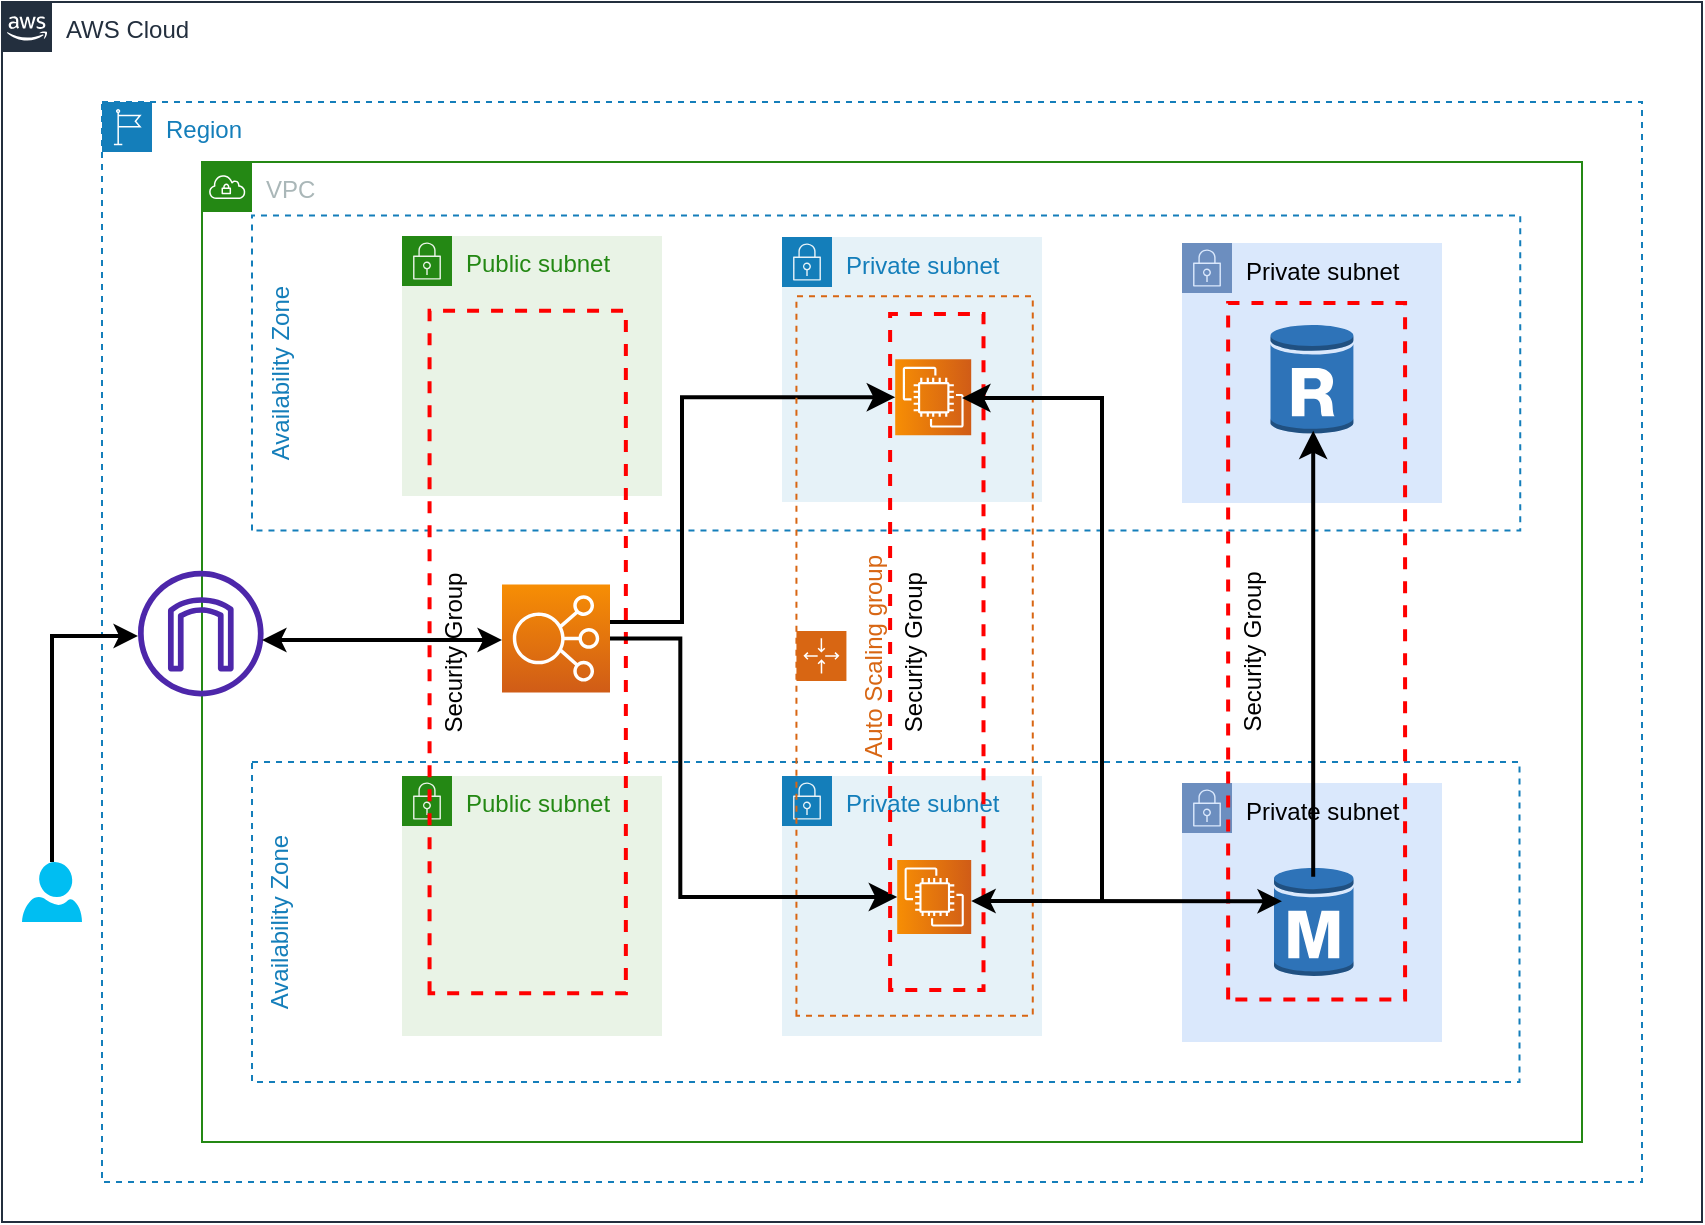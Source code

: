 <mxfile version="21.5.0" type="device">
  <diagram name="Page-1" id="t6jgBC7ULfi_Fj_Ai13D">
    <mxGraphModel dx="1098" dy="828" grid="1" gridSize="10" guides="1" tooltips="1" connect="1" arrows="1" fold="1" page="1" pageScale="1" pageWidth="850" pageHeight="1100" math="0" shadow="0">
      <root>
        <mxCell id="0" />
        <mxCell id="1" parent="0" />
        <mxCell id="vUmalU_I4k1XUq3LFow7-1" value="AWS Cloud" style="points=[[0,0],[0.25,0],[0.5,0],[0.75,0],[1,0],[1,0.25],[1,0.5],[1,0.75],[1,1],[0.75,1],[0.5,1],[0.25,1],[0,1],[0,0.75],[0,0.5],[0,0.25]];outlineConnect=0;gradientColor=none;html=1;whiteSpace=wrap;fontSize=12;fontStyle=0;container=1;pointerEvents=0;collapsible=0;recursiveResize=0;shape=mxgraph.aws4.group;grIcon=mxgraph.aws4.group_aws_cloud_alt;strokeColor=#232F3E;fillColor=none;verticalAlign=top;align=left;spacingLeft=30;fontColor=#232F3E;dashed=0;" parent="1" vertex="1">
          <mxGeometry y="90" width="850" height="610" as="geometry" />
        </mxCell>
        <mxCell id="vUmalU_I4k1XUq3LFow7-111" value="" style="verticalLabelPosition=bottom;html=1;verticalAlign=top;align=center;strokeColor=none;fillColor=#00BEF2;shape=mxgraph.azure.user;" parent="vUmalU_I4k1XUq3LFow7-1" vertex="1">
          <mxGeometry x="10" y="430" width="30" height="30" as="geometry" />
        </mxCell>
        <mxCell id="vUmalU_I4k1XUq3LFow7-2" value="Region" style="points=[[0,0],[0.25,0],[0.5,0],[0.75,0],[1,0],[1,0.25],[1,0.5],[1,0.75],[1,1],[0.75,1],[0.5,1],[0.25,1],[0,1],[0,0.75],[0,0.5],[0,0.25]];outlineConnect=0;gradientColor=none;html=1;whiteSpace=wrap;fontSize=12;fontStyle=0;container=1;pointerEvents=0;collapsible=0;recursiveResize=0;shape=mxgraph.aws4.group;grIcon=mxgraph.aws4.group_region;strokeColor=#147EBA;fillColor=none;verticalAlign=top;align=left;spacingLeft=30;fontColor=#147EBA;dashed=1;" parent="1" vertex="1">
          <mxGeometry x="50" y="140" width="770" height="540" as="geometry" />
        </mxCell>
        <mxCell id="vUmalU_I4k1XUq3LFow7-3" value="VPC" style="points=[[0,0],[0.25,0],[0.5,0],[0.75,0],[1,0],[1,0.25],[1,0.5],[1,0.75],[1,1],[0.75,1],[0.5,1],[0.25,1],[0,1],[0,0.75],[0,0.5],[0,0.25]];outlineConnect=0;gradientColor=none;html=1;whiteSpace=wrap;fontSize=12;fontStyle=0;container=1;pointerEvents=0;collapsible=0;recursiveResize=0;shape=mxgraph.aws4.group;grIcon=mxgraph.aws4.group_vpc;strokeColor=#248814;fillColor=none;verticalAlign=top;align=left;spacingLeft=30;fontColor=#AAB7B8;dashed=0;" parent="1" vertex="1">
          <mxGeometry x="100" y="170" width="690" height="490" as="geometry" />
        </mxCell>
        <mxCell id="vUmalU_I4k1XUq3LFow7-5" value="Availability Zone" style="fillColor=none;strokeColor=#147EBA;dashed=1;verticalAlign=top;fontStyle=0;fontColor=#147EBA;whiteSpace=wrap;html=1;direction=south;rotation=-90;" parent="vUmalU_I4k1XUq3LFow7-3" vertex="1">
          <mxGeometry x="261.88" y="63.13" width="160" height="633.75" as="geometry" />
        </mxCell>
        <mxCell id="vUmalU_I4k1XUq3LFow7-4" value="Availability Zone" style="fillColor=none;strokeColor=#147EBA;dashed=1;verticalAlign=top;fontStyle=0;fontColor=#147EBA;whiteSpace=wrap;html=1;rotation=-90;" parent="vUmalU_I4k1XUq3LFow7-3" vertex="1">
          <mxGeometry x="263.31" y="-211.55" width="157.5" height="634.12" as="geometry" />
        </mxCell>
        <mxCell id="vUmalU_I4k1XUq3LFow7-7" value="Private subnet" style="points=[[0,0],[0.25,0],[0.5,0],[0.75,0],[1,0],[1,0.25],[1,0.5],[1,0.75],[1,1],[0.75,1],[0.5,1],[0.25,1],[0,1],[0,0.75],[0,0.5],[0,0.25]];outlineConnect=0;html=1;whiteSpace=wrap;fontSize=12;fontStyle=0;container=1;pointerEvents=0;collapsible=0;recursiveResize=0;shape=mxgraph.aws4.group;grIcon=mxgraph.aws4.group_security_group;grStroke=0;strokeColor=#6c8ebf;fillColor=#dae8fc;verticalAlign=top;align=left;spacingLeft=30;dashed=0;" parent="vUmalU_I4k1XUq3LFow7-3" vertex="1">
          <mxGeometry x="490" y="40.5" width="130" height="130" as="geometry" />
        </mxCell>
        <mxCell id="vUmalU_I4k1XUq3LFow7-51" style="edgeStyle=orthogonalEdgeStyle;rounded=0;orthogonalLoop=1;jettySize=auto;html=1;exitX=0.5;exitY=0.99;exitDx=0;exitDy=0;exitPerimeter=0;" parent="vUmalU_I4k1XUq3LFow7-7" source="vUmalU_I4k1XUq3LFow7-20" edge="1">
          <mxGeometry relative="1" as="geometry">
            <mxPoint x="65" y="95" as="targetPoint" />
          </mxGeometry>
        </mxCell>
        <mxCell id="vUmalU_I4k1XUq3LFow7-20" value="" style="outlineConnect=0;dashed=0;verticalLabelPosition=bottom;verticalAlign=top;align=center;html=1;shape=mxgraph.aws3.rds_db_instance_read_replica;fillColor=#2E73B8;gradientColor=none;" parent="vUmalU_I4k1XUq3LFow7-7" vertex="1">
          <mxGeometry x="44.25" y="40" width="41.5" height="56" as="geometry" />
        </mxCell>
        <mxCell id="vUmalU_I4k1XUq3LFow7-8" value="Private subnet" style="points=[[0,0],[0.25,0],[0.5,0],[0.75,0],[1,0],[1,0.25],[1,0.5],[1,0.75],[1,1],[0.75,1],[0.5,1],[0.25,1],[0,1],[0,0.75],[0,0.5],[0,0.25]];outlineConnect=0;gradientColor=none;html=1;whiteSpace=wrap;fontSize=12;fontStyle=0;container=1;pointerEvents=0;collapsible=0;recursiveResize=0;shape=mxgraph.aws4.group;grIcon=mxgraph.aws4.group_security_group;grStroke=0;strokeColor=#147EBA;fillColor=#E6F2F8;verticalAlign=top;align=left;spacingLeft=30;fontColor=#147EBA;dashed=0;" parent="vUmalU_I4k1XUq3LFow7-3" vertex="1">
          <mxGeometry x="290" y="307" width="130" height="130" as="geometry" />
        </mxCell>
        <mxCell id="vUmalU_I4k1XUq3LFow7-9" value="Private subnet" style="points=[[0,0],[0.25,0],[0.5,0],[0.75,0],[1,0],[1,0.25],[1,0.5],[1,0.75],[1,1],[0.75,1],[0.5,1],[0.25,1],[0,1],[0,0.75],[0,0.5],[0,0.25]];outlineConnect=0;html=1;whiteSpace=wrap;fontSize=12;fontStyle=0;container=1;pointerEvents=0;collapsible=0;recursiveResize=0;shape=mxgraph.aws4.group;grIcon=mxgraph.aws4.group_security_group;grStroke=0;strokeColor=#6c8ebf;fillColor=#dae8fc;verticalAlign=top;align=left;spacingLeft=30;dashed=0;" parent="vUmalU_I4k1XUq3LFow7-3" vertex="1">
          <mxGeometry x="490" y="310.5" width="130" height="129.5" as="geometry" />
        </mxCell>
        <mxCell id="vUmalU_I4k1XUq3LFow7-21" value="" style="sketch=0;points=[[0,0,0],[0.25,0,0],[0.5,0,0],[0.75,0,0],[1,0,0],[0,1,0],[0.25,1,0],[0.5,1,0],[0.75,1,0],[1,1,0],[0,0.25,0],[0,0.5,0],[0,0.75,0],[1,0.25,0],[1,0.5,0],[1,0.75,0]];outlineConnect=0;fontColor=#232F3E;gradientColor=#F78E04;gradientDirection=north;fillColor=#D05C17;strokeColor=#ffffff;dashed=0;verticalLabelPosition=bottom;verticalAlign=top;align=center;html=1;fontSize=12;fontStyle=0;aspect=fixed;shape=mxgraph.aws4.resourceIcon;resIcon=mxgraph.aws4.elastic_load_balancing;" parent="vUmalU_I4k1XUq3LFow7-3" vertex="1">
          <mxGeometry x="150" y="211.2" width="54" height="54" as="geometry" />
        </mxCell>
        <mxCell id="vUmalU_I4k1XUq3LFow7-64" value="Public subnet" style="points=[[0,0],[0.25,0],[0.5,0],[0.75,0],[1,0],[1,0.25],[1,0.5],[1,0.75],[1,1],[0.75,1],[0.5,1],[0.25,1],[0,1],[0,0.75],[0,0.5],[0,0.25]];outlineConnect=0;gradientColor=none;html=1;whiteSpace=wrap;fontSize=12;fontStyle=0;container=1;pointerEvents=0;collapsible=0;recursiveResize=0;shape=mxgraph.aws4.group;grIcon=mxgraph.aws4.group_security_group;grStroke=0;strokeColor=#248814;fillColor=#E9F3E6;verticalAlign=top;align=left;spacingLeft=30;fontColor=#248814;dashed=0;" parent="vUmalU_I4k1XUq3LFow7-3" vertex="1">
          <mxGeometry x="100" y="37" width="130" height="130" as="geometry" />
        </mxCell>
        <mxCell id="vUmalU_I4k1XUq3LFow7-63" value="Public subnet" style="points=[[0,0],[0.25,0],[0.5,0],[0.75,0],[1,0],[1,0.25],[1,0.5],[1,0.75],[1,1],[0.75,1],[0.5,1],[0.25,1],[0,1],[0,0.75],[0,0.5],[0,0.25]];outlineConnect=0;gradientColor=none;html=1;whiteSpace=wrap;fontSize=12;fontStyle=0;container=1;pointerEvents=0;collapsible=0;recursiveResize=0;shape=mxgraph.aws4.group;grIcon=mxgraph.aws4.group_security_group;grStroke=0;strokeColor=#248814;fillColor=#E9F3E6;verticalAlign=top;align=left;spacingLeft=30;fontColor=#248814;dashed=0;" parent="vUmalU_I4k1XUq3LFow7-3" vertex="1">
          <mxGeometry x="100" y="307" width="130" height="130" as="geometry" />
        </mxCell>
        <mxCell id="vUmalU_I4k1XUq3LFow7-65" value="Private subnet" style="points=[[0,0],[0.25,0],[0.5,0],[0.75,0],[1,0],[1,0.25],[1,0.5],[1,0.75],[1,1],[0.75,1],[0.5,1],[0.25,1],[0,1],[0,0.75],[0,0.5],[0,0.25]];outlineConnect=0;gradientColor=none;html=1;whiteSpace=wrap;fontSize=12;fontStyle=0;container=0;pointerEvents=0;collapsible=0;recursiveResize=0;shape=mxgraph.aws4.group;grIcon=mxgraph.aws4.group_security_group;grStroke=0;strokeColor=#147EBA;fillColor=#E6F2F8;verticalAlign=top;align=left;spacingLeft=30;fontColor=#147EBA;dashed=0;" parent="vUmalU_I4k1XUq3LFow7-3" vertex="1">
          <mxGeometry x="290" y="37.5" width="130" height="132.5" as="geometry" />
        </mxCell>
        <mxCell id="vUmalU_I4k1XUq3LFow7-48" value="" style="outlineConnect=0;dashed=0;verticalLabelPosition=bottom;verticalAlign=top;align=center;html=1;shape=mxgraph.aws3.rds_db_instance;fillColor=#2E73B8;gradientColor=none;" parent="vUmalU_I4k1XUq3LFow7-3" vertex="1">
          <mxGeometry x="536" y="352" width="39.75" height="56" as="geometry" />
        </mxCell>
        <mxCell id="vUmalU_I4k1XUq3LFow7-87" value="" style="edgeStyle=elbowEdgeStyle;elbow=horizontal;endArrow=classic;html=1;curved=0;rounded=0;endSize=8;startSize=8;entryX=0.5;entryY=0;entryDx=0;entryDy=0;entryPerimeter=0;strokeWidth=2;" parent="vUmalU_I4k1XUq3LFow7-3" target="vUmalU_I4k1XUq3LFow7-17" edge="1">
          <mxGeometry width="50" height="50" relative="1" as="geometry">
            <mxPoint x="204" y="230" as="sourcePoint" />
            <mxPoint x="330" y="119" as="targetPoint" />
            <Array as="points">
              <mxPoint x="240" y="190" />
              <mxPoint x="250" y="170" />
            </Array>
          </mxGeometry>
        </mxCell>
        <object label="" placeholders="1" id="vUmalU_I4k1XUq3LFow7-55">
          <mxCell style="sketch=0;outlineConnect=0;fontColor=#232F3E;gradientColor=none;fillColor=#4D27AA;strokeColor=none;dashed=0;verticalLabelPosition=bottom;verticalAlign=top;align=center;html=1;fontSize=12;fontStyle=0;aspect=fixed;pointerEvents=1;shape=mxgraph.aws4.internet_gateway;" parent="vUmalU_I4k1XUq3LFow7-3" vertex="1">
            <mxGeometry x="-32" y="204.4" width="62.8" height="62.8" as="geometry" />
          </mxCell>
        </object>
        <mxCell id="vUmalU_I4k1XUq3LFow7-98" value="Security Group" style="fontStyle=0;verticalAlign=top;align=center;spacingTop=-2;fillColor=none;rounded=0;whiteSpace=wrap;html=1;strokeColor=#FF0000;strokeWidth=2;dashed=1;container=1;collapsible=0;expand=0;recursiveResize=0;rotation=-90;" parent="vUmalU_I4k1XUq3LFow7-3" vertex="1">
          <mxGeometry x="-7.77" y="195.92" width="341.25" height="98.15" as="geometry" />
        </mxCell>
        <mxCell id="vUmalU_I4k1XUq3LFow7-110" value="" style="endArrow=classic;startArrow=classic;html=1;rounded=0;strokeWidth=2;" parent="vUmalU_I4k1XUq3LFow7-98" edge="1">
          <mxGeometry width="50" height="50" relative="1" as="geometry">
            <mxPoint x="37.77" y="43.08" as="sourcePoint" />
            <mxPoint x="157.77" y="43.08" as="targetPoint" />
          </mxGeometry>
        </mxCell>
        <mxCell id="vUmalU_I4k1XUq3LFow7-100" value="Security Group" style="fontStyle=0;verticalAlign=top;align=center;spacingTop=-2;fillColor=none;rounded=0;whiteSpace=wrap;html=1;strokeColor=#FF0000;strokeWidth=2;dashed=1;container=0;collapsible=0;expand=0;recursiveResize=0;rotation=-90;" parent="vUmalU_I4k1XUq3LFow7-3" vertex="1">
          <mxGeometry x="383.14" y="200.41" width="348.33" height="88.47" as="geometry" />
        </mxCell>
        <mxCell id="vUmalU_I4k1XUq3LFow7-22" value="Auto Scaling group" style="points=[[0,0],[0.25,0],[0.5,0],[0.75,0],[1,0],[1,0.25],[1,0.5],[1,0.75],[1,1],[0.75,1],[0.5,1],[0.25,1],[0,1],[0,0.75],[0,0.5],[0,0.25]];outlineConnect=0;gradientColor=none;html=1;whiteSpace=wrap;fontSize=12;fontStyle=0;container=0;pointerEvents=0;collapsible=0;recursiveResize=0;shape=mxgraph.aws4.groupCenter;grIcon=mxgraph.aws4.group_auto_scaling_group;grStroke=1;strokeColor=#D86613;fillColor=none;verticalAlign=top;align=center;fontColor=#D86613;dashed=1;spacingTop=25;rotation=-90;" parent="vUmalU_I4k1XUq3LFow7-3" vertex="1">
          <mxGeometry x="176.44" y="187.89" width="359.72" height="118.17" as="geometry" />
        </mxCell>
        <mxCell id="vUmalU_I4k1XUq3LFow7-17" value="" style="sketch=0;points=[[0,0,0],[0.25,0,0],[0.5,0,0],[0.75,0,0],[1,0,0],[0,1,0],[0.25,1,0],[0.5,1,0],[0.75,1,0],[1,1,0],[0,0.25,0],[0,0.5,0],[0,0.75,0],[1,0.25,0],[1,0.5,0],[1,0.75,0]];outlineConnect=0;fontColor=#232F3E;gradientColor=#F78E04;gradientDirection=north;fillColor=#D05C17;strokeColor=#ffffff;dashed=0;verticalLabelPosition=bottom;verticalAlign=top;align=center;html=1;fontSize=12;fontStyle=0;aspect=fixed;shape=mxgraph.aws4.resourceIcon;resIcon=mxgraph.aws4.ec2;rotation=-90;" parent="vUmalU_I4k1XUq3LFow7-3" vertex="1">
          <mxGeometry x="346.6" y="98.6" width="38" height="38" as="geometry" />
        </mxCell>
        <mxCell id="vUmalU_I4k1XUq3LFow7-89" value="" style="edgeStyle=elbowEdgeStyle;elbow=horizontal;endArrow=classic;html=1;curved=0;rounded=0;endSize=8;startSize=8;exitX=1;exitY=0.5;exitDx=0;exitDy=0;exitPerimeter=0;entryX=0.5;entryY=0;entryDx=0;entryDy=0;entryPerimeter=0;strokeWidth=2;" parent="vUmalU_I4k1XUq3LFow7-3" source="vUmalU_I4k1XUq3LFow7-21" target="vUmalU_I4k1XUq3LFow7-16" edge="1">
          <mxGeometry width="50" height="50" relative="1" as="geometry">
            <mxPoint x="281.1" y="419.6" as="sourcePoint" />
            <mxPoint x="331.6" y="359.6" as="targetPoint" />
            <Array as="points">
              <mxPoint x="239.16" y="299.4" />
              <mxPoint x="259.16" y="309.4" />
            </Array>
          </mxGeometry>
        </mxCell>
        <mxCell id="vUmalU_I4k1XUq3LFow7-99" value="Security Group" style="fontStyle=0;verticalAlign=top;align=center;spacingTop=-2;fillColor=none;rounded=0;whiteSpace=wrap;html=1;strokeColor=#FF0000;strokeWidth=2;dashed=1;container=1;collapsible=0;expand=0;recursiveResize=0;rotation=-90;" parent="vUmalU_I4k1XUq3LFow7-3" vertex="1">
          <mxGeometry x="198.36" y="221.65" width="338.09" height="46.7" as="geometry" />
        </mxCell>
        <mxCell id="vUmalU_I4k1XUq3LFow7-16" value="" style="sketch=0;points=[[0,0,0],[0.25,0,0],[0.5,0,0],[0.75,0,0],[1,0,0],[0,1,0],[0.25,1,0],[0.5,1,0],[0.75,1,0],[1,1,0],[0,0.25,0],[0,0.5,0],[0,0.75,0],[1,0.25,0],[1,0.5,0],[1,0.75,0]];outlineConnect=0;fontColor=#232F3E;gradientColor=#F78E04;gradientDirection=north;fillColor=#D05C17;strokeColor=#ffffff;dashed=0;verticalLabelPosition=bottom;verticalAlign=top;align=center;html=1;fontSize=12;fontStyle=0;aspect=fixed;shape=mxgraph.aws4.resourceIcon;resIcon=mxgraph.aws4.ec2;rotation=-90;" parent="vUmalU_I4k1XUq3LFow7-3" vertex="1">
          <mxGeometry x="347.6" y="349.0" width="37" height="37" as="geometry" />
        </mxCell>
        <mxCell id="vUmalU_I4k1XUq3LFow7-117" value="" style="endArrow=classic;startArrow=classic;html=1;rounded=0;exitX=0.5;exitY=1;exitDx=0;exitDy=0;exitPerimeter=0;entryX=0.147;entryY=0.304;entryDx=0;entryDy=0;entryPerimeter=0;strokeWidth=2;" parent="vUmalU_I4k1XUq3LFow7-3" edge="1">
          <mxGeometry width="50" height="50" relative="1" as="geometry">
            <mxPoint x="384.6" y="369.5" as="sourcePoint" />
            <mxPoint x="539.965" y="369.605" as="targetPoint" />
          </mxGeometry>
        </mxCell>
        <mxCell id="vUmalU_I4k1XUq3LFow7-107" value="" style="edgeStyle=segmentEdgeStyle;endArrow=classic;html=1;curved=0;rounded=0;endSize=8;startSize=8;strokeWidth=2;" parent="vUmalU_I4k1XUq3LFow7-3" edge="1">
          <mxGeometry width="50" height="50" relative="1" as="geometry">
            <mxPoint x="555.6" y="317.84" as="sourcePoint" />
            <mxPoint x="555.6" y="134.34" as="targetPoint" />
            <Array as="points">
              <mxPoint x="555.14" y="357.41" />
              <mxPoint x="555.14" y="357.41" />
            </Array>
          </mxGeometry>
        </mxCell>
        <mxCell id="vUmalU_I4k1XUq3LFow7-114" style="edgeStyle=orthogonalEdgeStyle;rounded=0;orthogonalLoop=1;jettySize=auto;html=1;exitX=0.5;exitY=0;exitDx=0;exitDy=0;exitPerimeter=0;strokeWidth=2;" parent="1" source="vUmalU_I4k1XUq3LFow7-111" target="vUmalU_I4k1XUq3LFow7-55" edge="1">
          <mxGeometry relative="1" as="geometry">
            <mxPoint x="60" y="407" as="targetPoint" />
            <Array as="points">
              <mxPoint x="25" y="407" />
            </Array>
          </mxGeometry>
        </mxCell>
        <mxCell id="vUmalU_I4k1XUq3LFow7-116" value="" style="edgeStyle=elbowEdgeStyle;elbow=horizontal;endArrow=classic;html=1;curved=0;rounded=0;endSize=8;startSize=8;strokeWidth=2;" parent="1" edge="1">
          <mxGeometry width="50" height="50" relative="1" as="geometry">
            <mxPoint x="550" y="540" as="sourcePoint" />
            <mxPoint x="480" y="288" as="targetPoint" />
            <Array as="points">
              <mxPoint x="550" y="510" />
              <mxPoint x="540" y="420" />
            </Array>
          </mxGeometry>
        </mxCell>
      </root>
    </mxGraphModel>
  </diagram>
</mxfile>
